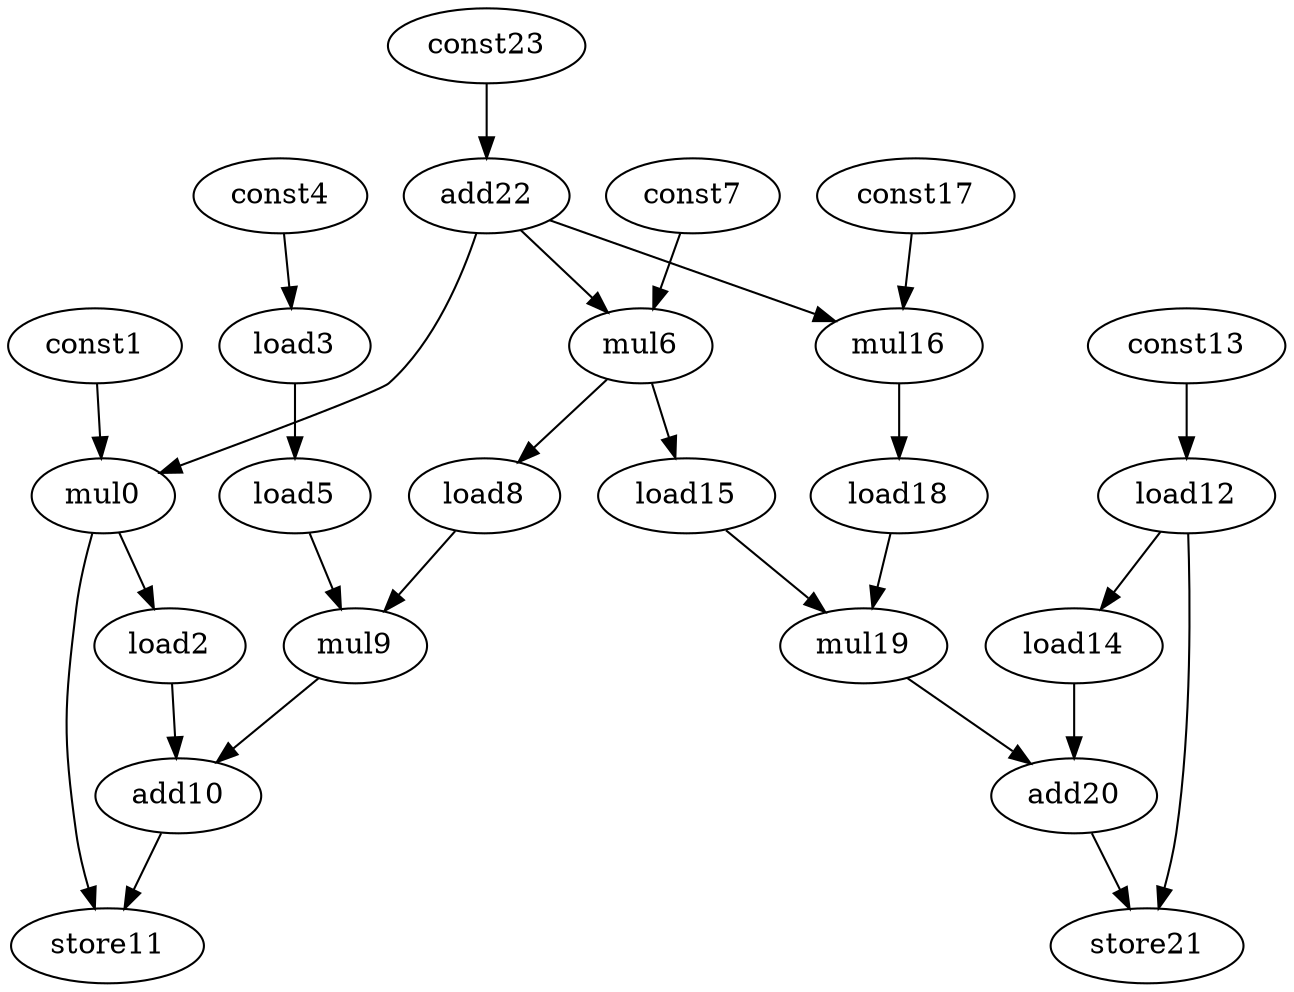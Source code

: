digraph G {
mul0[opcode=mul];
const1[opcode=const];
load2[opcode=load];
load3[opcode=load];
const4[opcode=const];
load5[opcode=load];
mul6[opcode=mul];
const7[opcode=const];
load8[opcode=load];
mul9[opcode=mul];
add10[opcode=add];
store11[opcode=store];
load12[opcode=load];
const13[opcode=const];
load14[opcode=load];
load15[opcode=load];
mul16[opcode=mul];
const17[opcode=const];
load18[opcode=load];
mul19[opcode=mul];
add20[opcode=add];
store21[opcode=store];
add22[opcode=add];
const23[opcode=const];
load2->add10[operand=1]; //load->add
load3->load5[operand=0]; //load->load
load5->mul9[operand=1]; //load->mul
load8->mul9[operand=0]; //load->mul
mul9->add10[operand=0]; //mul->add
add10->store11[operand=0]; //add->store
load12->load14[operand=0]; //load->load
load12->store21[operand=1]; //load->store
load14->add20[operand=1]; //load->add
load15->mul19[operand=1]; //load->mul
load18->mul19[operand=0]; //load->mul
mul19->add20[operand=0]; //mul->add
add20->store21[operand=0]; //add->store
add22->mul0[operand=1]; //add->gep_mul
add22->mul6[operand=1]; //add->gep_mul
add22->mul16[operand=1]; //add->gep_mul
const1->mul0[operand=0]; //gep_const->gep_mul
mul0->load2[operand=0]; //gep_mul->load
mul0->store11[operand=1]; //gep_mul->store
const4->load3[operand=0]; //const->load
const7->mul6[operand=0]; //gep_const->gep_mul
mul6->load8[operand=0]; //gep_mul->load
mul6->load15[operand=0]; //gep_mul->load
const13->load12[operand=0]; //const->load
const17->mul16[operand=0]; //gep_const->gep_mul
mul16->load18[operand=0]; //gep_mul->load
const23->add22[operand=1]; //const->add
}
